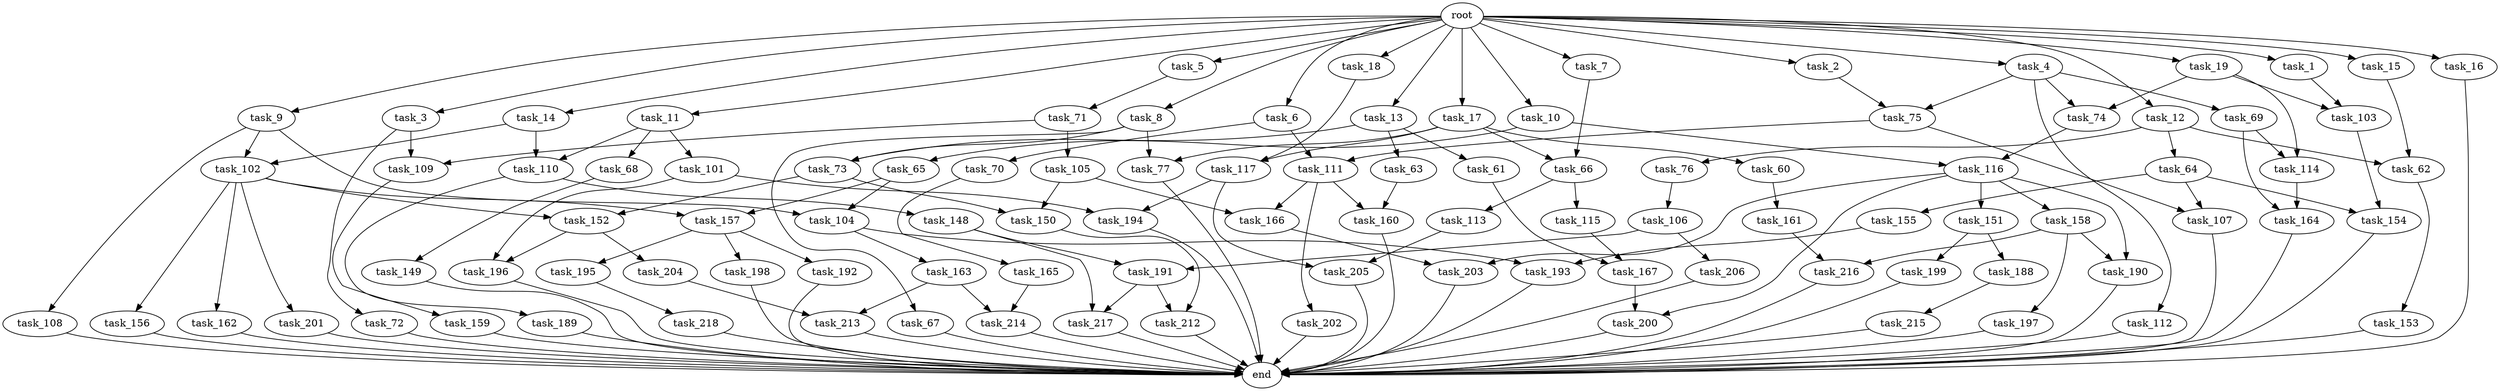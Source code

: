digraph G {
  task_11 [size="2.048000"];
  task_195 [size="68719476.736000"];
  task_64 [size="618475290.624000"];
  task_17 [size="2.048000"];
  task_190 [size="498216206.336000"];
  task_217 [size="1941325217.792000"];
  task_72 [size="841813590.016000"];
  task_69 [size="618475290.624000"];
  task_104 [size="3435973836.800000"];
  task_155 [size="1717986918.400000"];
  task_109 [size="996432412.672000"];
  task_189 [size="1391569403.904000"];
  task_199 [size="841813590.016000"];
  task_73 [size="2817498546.176000"];
  task_197 [size="68719476.736000"];
  task_67 [size="1099511627.776000"];
  task_113 [size="618475290.624000"];
  task_7 [size="2.048000"];
  task_158 [size="429496729.600000"];
  task_214 [size="773094113.280000"];
  task_157 [size="2336462209.024000"];
  task_205 [size="1992864825.344000"];
  task_216 [size="1786706395.136000"];
  task_115 [size="618475290.624000"];
  task_75 [size="1236950581.248000"];
  task_206 [size="841813590.016000"];
  task_192 [size="68719476.736000"];
  task_203 [size="1821066133.504000"];
  task_63 [size="1717986918.400000"];
  task_188 [size="841813590.016000"];
  task_61 [size="1717986918.400000"];
  task_164 [size="910533066.752000"];
  task_107 [size="3109556322.304000"];
  task_196 [size="1236950581.248000"];
  task_112 [size="618475290.624000"];
  task_105 [size="154618822.656000"];
  task_193 [size="3435973836.800000"];
  task_198 [size="68719476.736000"];
  task_3 [size="2.048000"];
  task_202 [size="154618822.656000"];
  task_14 [size="2.048000"];
  task_62 [size="1717986918.400000"];
  task_153 [size="429496729.600000"];
  task_215 [size="1391569403.904000"];
  task_108 [size="1717986918.400000"];
  task_9 [size="2.048000"];
  task_149 [size="841813590.016000"];
  task_16 [size="2.048000"];
  task_111 [size="3109556322.304000"];
  end [size="0.000000"];
  root [size="0.000000"];
  task_167 [size="223338299.392000"];
  task_212 [size="996432412.672000"];
  task_161 [size="841813590.016000"];
  task_218 [size="68719476.736000"];
  task_165 [size="841813590.016000"];
  task_4 [size="2.048000"];
  task_70 [size="1717986918.400000"];
  task_65 [size="1391569403.904000"];
  task_60 [size="1391569403.904000"];
  task_13 [size="2.048000"];
  task_18 [size="2.048000"];
  task_19 [size="2.048000"];
  task_194 [size="2336462209.024000"];
  task_66 [size="1546188226.560000"];
  task_5 [size="2.048000"];
  task_204 [size="618475290.624000"];
  task_154 [size="2336462209.024000"];
  task_200 [size="1047972020.224000"];
  task_6 [size="2.048000"];
  task_116 [size="1460288880.640000"];
  task_150 [size="1683627180.032000"];
  task_201 [size="618475290.624000"];
  task_152 [size="1460288880.640000"];
  task_106 [size="154618822.656000"];
  task_117 [size="2010044694.528000"];
  task_213 [size="1047972020.224000"];
  task_15 [size="2.048000"];
  task_166 [size="996432412.672000"];
  task_10 [size="2.048000"];
  task_110 [size="2336462209.024000"];
  task_148 [size="1391569403.904000"];
  task_74 [size="1717986918.400000"];
  task_103 [size="2491081031.680000"];
  task_160 [size="429496729.600000"];
  task_1 [size="2.048000"];
  task_159 [size="154618822.656000"];
  task_151 [size="429496729.600000"];
  task_156 [size="618475290.624000"];
  task_68 [size="618475290.624000"];
  task_2 [size="2.048000"];
  task_71 [size="1391569403.904000"];
  task_114 [size="1941325217.792000"];
  task_12 [size="2.048000"];
  task_8 [size="2.048000"];
  task_191 [size="1941325217.792000"];
  task_163 [size="1717986918.400000"];
  task_102 [size="3435973836.800000"];
  task_101 [size="618475290.624000"];
  task_162 [size="618475290.624000"];
  task_77 [size="2491081031.680000"];
  task_76 [size="618475290.624000"];

  task_11 -> task_68 [size="301989888.000000"];
  task_11 -> task_101 [size="301989888.000000"];
  task_11 -> task_110 [size="301989888.000000"];
  task_195 -> task_218 [size="33554432.000000"];
  task_64 -> task_155 [size="838860800.000000"];
  task_64 -> task_107 [size="838860800.000000"];
  task_64 -> task_154 [size="838860800.000000"];
  task_17 -> task_60 [size="679477248.000000"];
  task_17 -> task_66 [size="679477248.000000"];
  task_17 -> task_77 [size="679477248.000000"];
  task_17 -> task_117 [size="679477248.000000"];
  task_190 -> end [size="1.000000"];
  task_217 -> end [size="1.000000"];
  task_72 -> end [size="1.000000"];
  task_69 -> task_164 [size="411041792.000000"];
  task_69 -> task_114 [size="411041792.000000"];
  task_104 -> task_163 [size="838860800.000000"];
  task_104 -> task_193 [size="838860800.000000"];
  task_155 -> task_193 [size="838860800.000000"];
  task_109 -> task_159 [size="75497472.000000"];
  task_189 -> end [size="1.000000"];
  task_199 -> end [size="1.000000"];
  task_73 -> task_152 [size="411041792.000000"];
  task_73 -> task_150 [size="411041792.000000"];
  task_197 -> end [size="1.000000"];
  task_67 -> end [size="1.000000"];
  task_113 -> task_205 [size="134217728.000000"];
  task_7 -> task_66 [size="75497472.000000"];
  task_158 -> task_197 [size="33554432.000000"];
  task_158 -> task_190 [size="33554432.000000"];
  task_158 -> task_216 [size="33554432.000000"];
  task_214 -> end [size="1.000000"];
  task_157 -> task_198 [size="33554432.000000"];
  task_157 -> task_195 [size="33554432.000000"];
  task_157 -> task_192 [size="33554432.000000"];
  task_205 -> end [size="1.000000"];
  task_216 -> end [size="1.000000"];
  task_115 -> task_167 [size="75497472.000000"];
  task_75 -> task_111 [size="679477248.000000"];
  task_75 -> task_107 [size="679477248.000000"];
  task_206 -> end [size="1.000000"];
  task_192 -> end [size="1.000000"];
  task_203 -> end [size="1.000000"];
  task_63 -> task_160 [size="134217728.000000"];
  task_188 -> task_215 [size="679477248.000000"];
  task_61 -> task_167 [size="33554432.000000"];
  task_164 -> end [size="1.000000"];
  task_107 -> end [size="1.000000"];
  task_196 -> end [size="1.000000"];
  task_112 -> end [size="1.000000"];
  task_105 -> task_166 [size="411041792.000000"];
  task_105 -> task_150 [size="411041792.000000"];
  task_193 -> end [size="1.000000"];
  task_198 -> end [size="1.000000"];
  task_3 -> task_109 [size="411041792.000000"];
  task_3 -> task_72 [size="411041792.000000"];
  task_202 -> end [size="1.000000"];
  task_14 -> task_110 [size="838860800.000000"];
  task_14 -> task_102 [size="838860800.000000"];
  task_62 -> task_153 [size="209715200.000000"];
  task_153 -> end [size="1.000000"];
  task_215 -> end [size="1.000000"];
  task_108 -> end [size="1.000000"];
  task_9 -> task_108 [size="838860800.000000"];
  task_9 -> task_104 [size="838860800.000000"];
  task_9 -> task_102 [size="838860800.000000"];
  task_149 -> end [size="1.000000"];
  task_16 -> end [size="1.000000"];
  task_111 -> task_166 [size="75497472.000000"];
  task_111 -> task_160 [size="75497472.000000"];
  task_111 -> task_202 [size="75497472.000000"];
  root -> task_15 [size="1.000000"];
  root -> task_16 [size="1.000000"];
  root -> task_5 [size="1.000000"];
  root -> task_11 [size="1.000000"];
  root -> task_3 [size="1.000000"];
  root -> task_12 [size="1.000000"];
  root -> task_8 [size="1.000000"];
  root -> task_6 [size="1.000000"];
  root -> task_17 [size="1.000000"];
  root -> task_7 [size="1.000000"];
  root -> task_10 [size="1.000000"];
  root -> task_1 [size="1.000000"];
  root -> task_4 [size="1.000000"];
  root -> task_2 [size="1.000000"];
  root -> task_19 [size="1.000000"];
  root -> task_13 [size="1.000000"];
  root -> task_14 [size="1.000000"];
  root -> task_9 [size="1.000000"];
  root -> task_18 [size="1.000000"];
  task_167 -> task_200 [size="301989888.000000"];
  task_212 -> end [size="1.000000"];
  task_161 -> task_216 [size="838860800.000000"];
  task_218 -> end [size="1.000000"];
  task_165 -> task_214 [size="75497472.000000"];
  task_4 -> task_112 [size="301989888.000000"];
  task_4 -> task_74 [size="301989888.000000"];
  task_4 -> task_75 [size="301989888.000000"];
  task_4 -> task_69 [size="301989888.000000"];
  task_70 -> task_165 [size="411041792.000000"];
  task_65 -> task_157 [size="838860800.000000"];
  task_65 -> task_104 [size="838860800.000000"];
  task_60 -> task_161 [size="411041792.000000"];
  task_13 -> task_61 [size="838860800.000000"];
  task_13 -> task_73 [size="838860800.000000"];
  task_13 -> task_63 [size="838860800.000000"];
  task_18 -> task_117 [size="301989888.000000"];
  task_19 -> task_114 [size="536870912.000000"];
  task_19 -> task_103 [size="536870912.000000"];
  task_19 -> task_74 [size="536870912.000000"];
  task_194 -> end [size="1.000000"];
  task_66 -> task_113 [size="301989888.000000"];
  task_66 -> task_115 [size="301989888.000000"];
  task_5 -> task_71 [size="679477248.000000"];
  task_204 -> task_213 [size="209715200.000000"];
  task_154 -> end [size="1.000000"];
  task_200 -> end [size="1.000000"];
  task_6 -> task_111 [size="838860800.000000"];
  task_6 -> task_70 [size="838860800.000000"];
  task_116 -> task_200 [size="209715200.000000"];
  task_116 -> task_151 [size="209715200.000000"];
  task_116 -> task_158 [size="209715200.000000"];
  task_116 -> task_190 [size="209715200.000000"];
  task_116 -> task_203 [size="209715200.000000"];
  task_150 -> task_212 [size="75497472.000000"];
  task_201 -> end [size="1.000000"];
  task_152 -> task_204 [size="301989888.000000"];
  task_152 -> task_196 [size="301989888.000000"];
  task_106 -> task_206 [size="411041792.000000"];
  task_106 -> task_191 [size="411041792.000000"];
  task_117 -> task_205 [size="838860800.000000"];
  task_117 -> task_194 [size="838860800.000000"];
  task_213 -> end [size="1.000000"];
  task_15 -> task_62 [size="536870912.000000"];
  task_166 -> task_203 [size="679477248.000000"];
  task_10 -> task_65 [size="679477248.000000"];
  task_10 -> task_116 [size="679477248.000000"];
  task_110 -> task_189 [size="679477248.000000"];
  task_110 -> task_148 [size="679477248.000000"];
  task_148 -> task_191 [size="536870912.000000"];
  task_148 -> task_217 [size="536870912.000000"];
  task_74 -> task_116 [size="33554432.000000"];
  task_103 -> task_154 [size="301989888.000000"];
  task_160 -> end [size="1.000000"];
  task_1 -> task_103 [size="679477248.000000"];
  task_159 -> end [size="1.000000"];
  task_151 -> task_188 [size="411041792.000000"];
  task_151 -> task_199 [size="411041792.000000"];
  task_156 -> end [size="1.000000"];
  task_68 -> task_149 [size="411041792.000000"];
  task_2 -> task_75 [size="301989888.000000"];
  task_71 -> task_109 [size="75497472.000000"];
  task_71 -> task_105 [size="75497472.000000"];
  task_114 -> task_164 [size="33554432.000000"];
  task_12 -> task_62 [size="301989888.000000"];
  task_12 -> task_64 [size="301989888.000000"];
  task_12 -> task_76 [size="301989888.000000"];
  task_8 -> task_67 [size="536870912.000000"];
  task_8 -> task_73 [size="536870912.000000"];
  task_8 -> task_77 [size="536870912.000000"];
  task_191 -> task_212 [size="411041792.000000"];
  task_191 -> task_217 [size="411041792.000000"];
  task_163 -> task_214 [size="301989888.000000"];
  task_163 -> task_213 [size="301989888.000000"];
  task_102 -> task_201 [size="301989888.000000"];
  task_102 -> task_162 [size="301989888.000000"];
  task_102 -> task_152 [size="301989888.000000"];
  task_102 -> task_156 [size="301989888.000000"];
  task_102 -> task_157 [size="301989888.000000"];
  task_101 -> task_194 [size="301989888.000000"];
  task_101 -> task_196 [size="301989888.000000"];
  task_162 -> end [size="1.000000"];
  task_77 -> end [size="1.000000"];
  task_76 -> task_106 [size="75497472.000000"];
}
